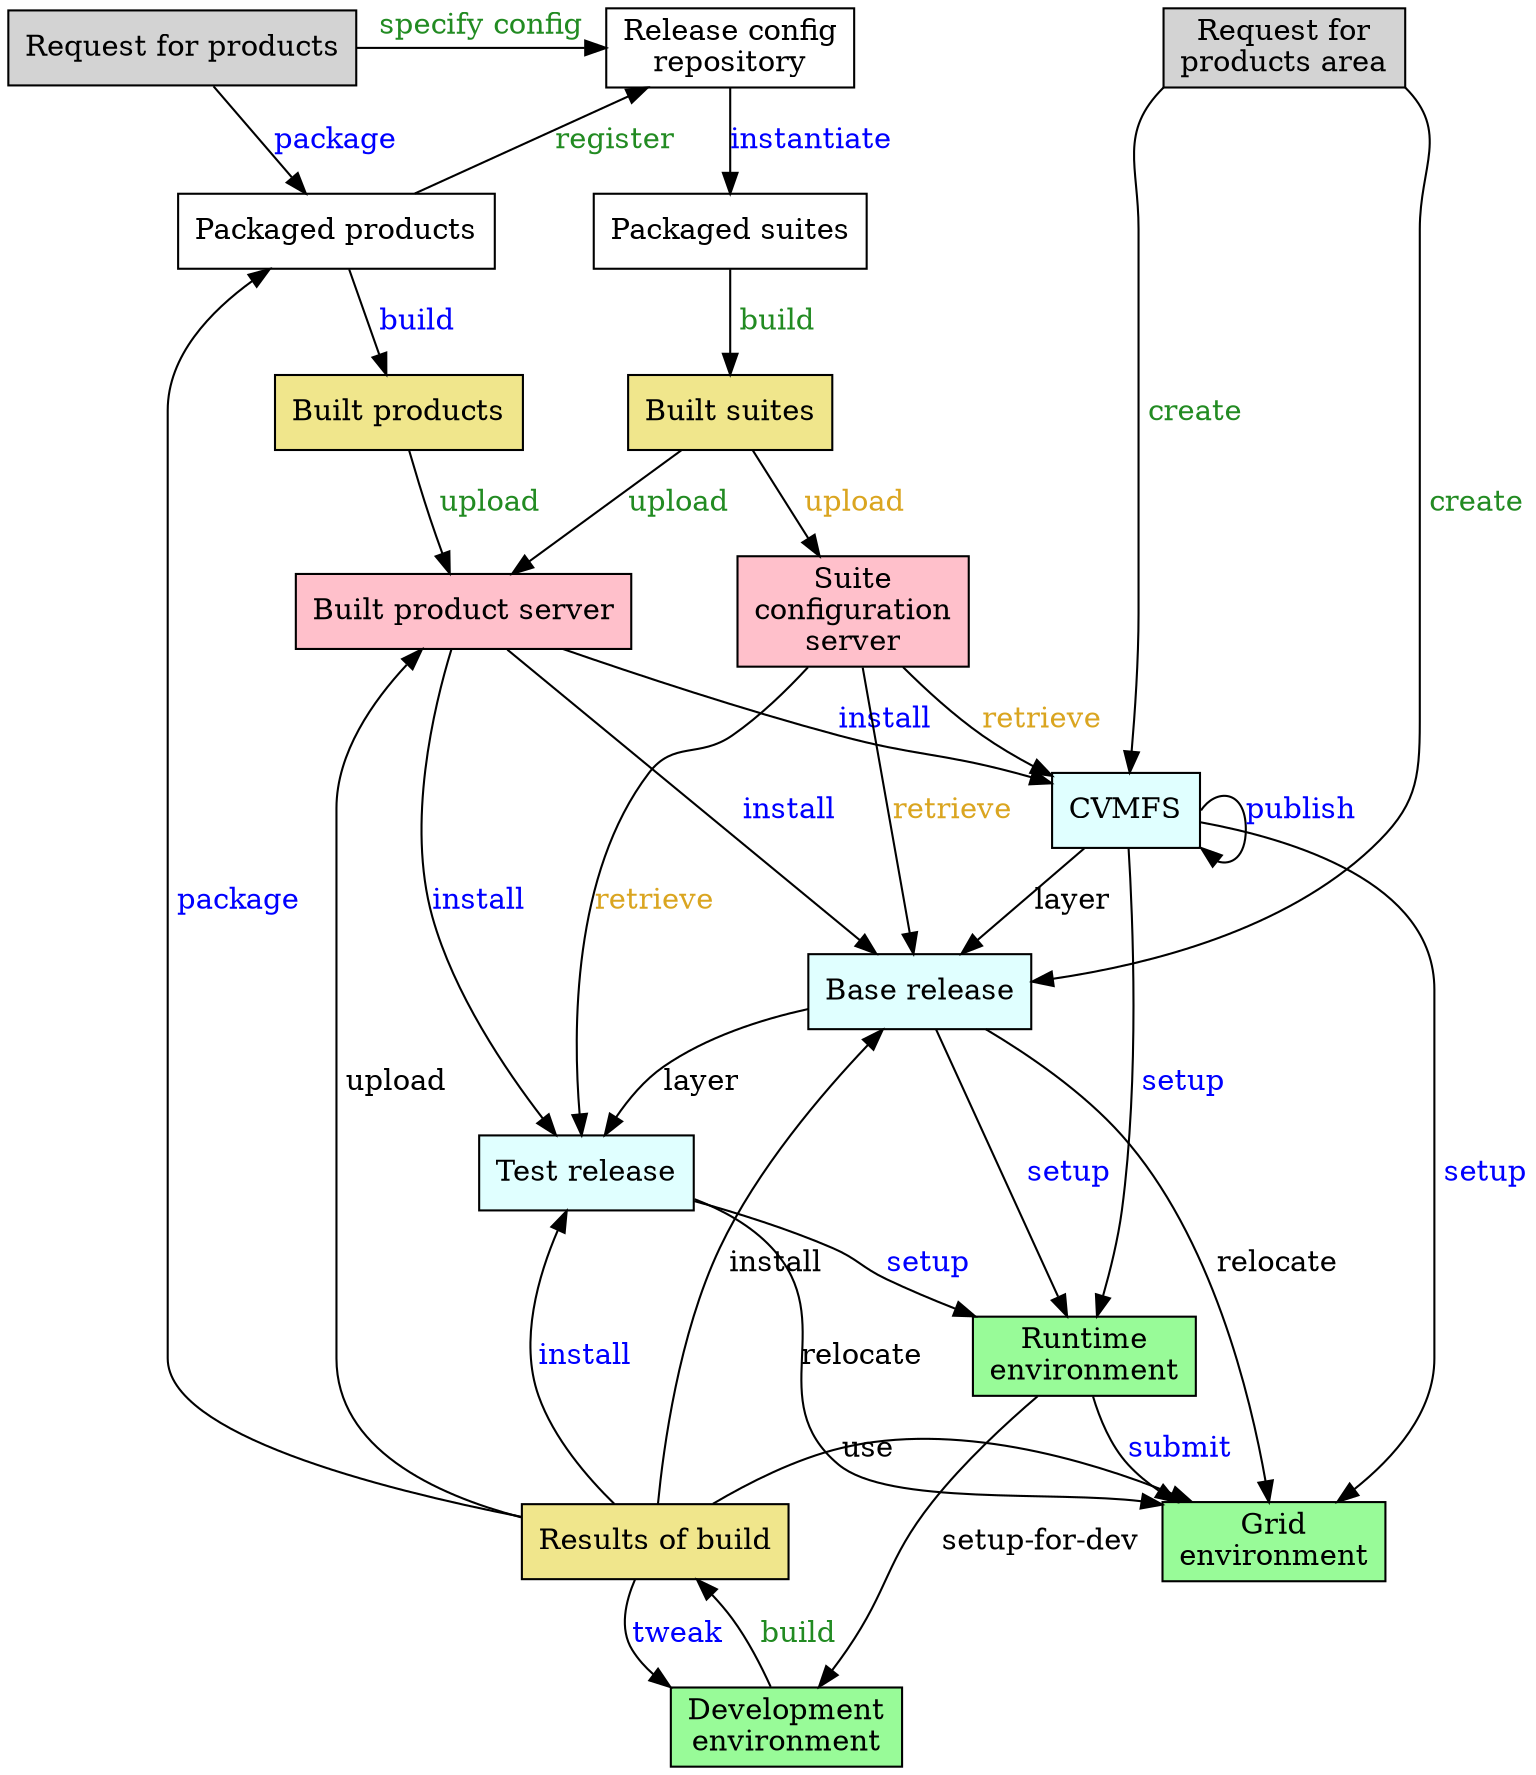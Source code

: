 digraph test {

  node [shape="rectangle"]
  nodesep=0.3

  request [label="Request for products", style=filled, fillcolor=lightgray]
  request_for_products_area [label="Request for\nproducts area", style=filled, fillcolor=lightgray]
  packaged_products [label="Packaged products"]
  scisoft [label="Built product server", style=filled, fillcolor=pink]
  suite_config_server [label="Suite\nconfiguration\nserver", style=filled, fillcolor=pink]
  build [label="Built products", style=filled, fillcolor=khaki]
  built_env [label="Built suites", style=filled, fillcolor=khaki]
  packaged_suites [label="Packaged suites"]
  release_config [label="Release config\nrepository"]
  developed [label="Results of build", style=filled, fillcolor=khaki]
  local_install [label="Base release", style=filled, fillcolor=lightcyan]
  test_release [label="Test release", style=filled, fillcolor=lightcyan]
  CVMFS [style=filled, fillcolor=lightcyan]
  runtime [label="Runtime\nenvironment", style=filled, fillcolor=palegreen]
  grid [label="Grid\nenvironment", style=filled, fillcolor=palegreen]
  development [label="Development\nenvironment", style=filled, fillcolor=palegreen]

  { rank = same; developed; grid }
  { rank = same; packaged_products; packaged_suites }
  { rank = same; suite_config_server; scisoft}
  { rank = same; request; release_config; request_for_products_area }

  CVMFS -> grid [label=" setup", fontcolor=blue]
  CVMFS -> runtime [label=" setup", fontcolor=blue]
  CVMFS -> local_install [label="layer", fontcolor=black]
  CVMFS:e -> CVMFS:se [label="publish", fontcolor=blue]
  build -> scisoft [label=" upload", fontcolor=forestgreen]
  local_install -> grid [label=" relocate", fontcolor=black]
  local_install -> runtime [label=" setup", fontcolor=blue]
  local_install -> test_release[label="layer", fontcolor=black]
  packaged_products -> build [label=" build", fontcolor=blue]
  packaged_products -> release_config [label="register", fontcolor=forestgreen]
  packaged_suites -> built_env [label=" build", fontcolor=forestgreen]
  built_env -> scisoft [label="upload", fontcolor=forestgreen]
  built_env -> suite_config_server [label=" upload", fontcolor=goldenrod]
  release_config -> packaged_suites [label = "instantiate", fontcolor=blue]
  request -> packaged_products [label="package", fontcolor=blue]
  request -> release_config [label="specify config", fontcolor=forestgreen]
  request_for_products_area:sw -> CVMFS [label=" create", fontcolor=forestgreen]
  request_for_products_area:se -> local_install [label=" create", fontcolor=forestgreen]
  scisoft -> CVMFS [label="install", fontcolor=blue]
  scisoft -> local_install [label="install", fontcolor=blue]
  scisoft -> test_release [label="install", fontcolor=blue]
  suite_config_server -> CVMFS [label="retrieve", fontcolor=goldenrod]
  suite_config_server -> local_install [label="retrieve", fontcolor=goldenrod]
  suite_config_server -> test_release [label="retrieve", fontcolor=goldenrod]
  test_release -> grid [label="relocate", fontcolor=black]
  test_release -> runtime [label="setup", fontcolor=blue]
  runtime -> development [label=" setup-for-dev", fontcolor=black]
  runtime -> grid [label="submit", fontcolor=blue]
  development -> developed [label=" build", fontcolor=forestgreen]
  developed -> development [label="tweak", fontcolor=blue]
  developed -> local_install [label=" install", fontcolor=black]
  developed -> grid [label="use", fontcolor=black]
  developed -> scisoft [label=" upload", fontcolor=black]
  developed -> packaged_products [label=" package", fontcolor=blue]
  developed -> test_release [label="install", fontcolor=blue]
}
